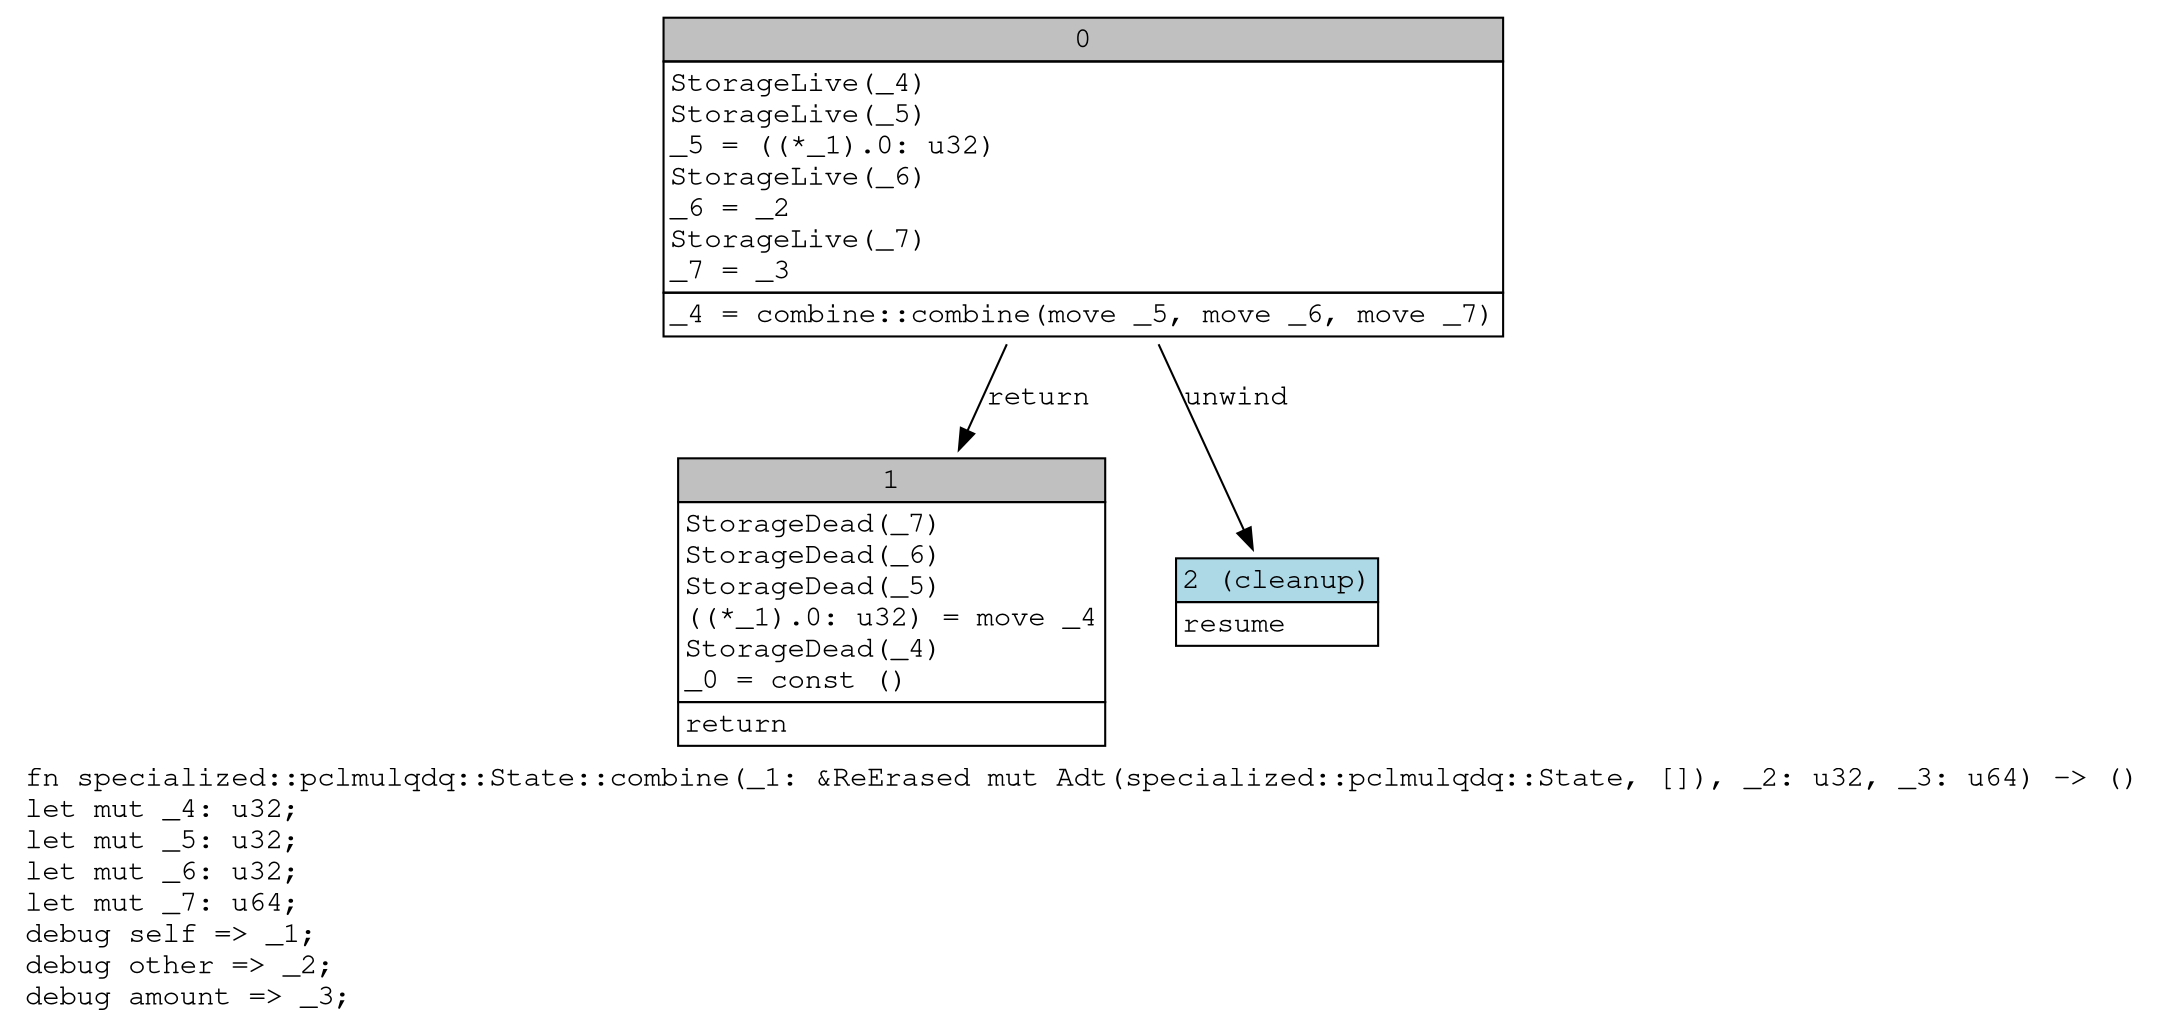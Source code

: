 digraph Mir_0_63 {
    graph [fontname="Courier, monospace"];
    node [fontname="Courier, monospace"];
    edge [fontname="Courier, monospace"];
    label=<fn specialized::pclmulqdq::State::combine(_1: &amp;ReErased mut Adt(specialized::pclmulqdq::State, []), _2: u32, _3: u64) -&gt; ()<br align="left"/>let mut _4: u32;<br align="left"/>let mut _5: u32;<br align="left"/>let mut _6: u32;<br align="left"/>let mut _7: u64;<br align="left"/>debug self =&gt; _1;<br align="left"/>debug other =&gt; _2;<br align="left"/>debug amount =&gt; _3;<br align="left"/>>;
    bb0__0_63 [shape="none", label=<<table border="0" cellborder="1" cellspacing="0"><tr><td bgcolor="gray" align="center" colspan="1">0</td></tr><tr><td align="left" balign="left">StorageLive(_4)<br/>StorageLive(_5)<br/>_5 = ((*_1).0: u32)<br/>StorageLive(_6)<br/>_6 = _2<br/>StorageLive(_7)<br/>_7 = _3<br/></td></tr><tr><td align="left">_4 = combine::combine(move _5, move _6, move _7)</td></tr></table>>];
    bb1__0_63 [shape="none", label=<<table border="0" cellborder="1" cellspacing="0"><tr><td bgcolor="gray" align="center" colspan="1">1</td></tr><tr><td align="left" balign="left">StorageDead(_7)<br/>StorageDead(_6)<br/>StorageDead(_5)<br/>((*_1).0: u32) = move _4<br/>StorageDead(_4)<br/>_0 = const ()<br/></td></tr><tr><td align="left">return</td></tr></table>>];
    bb2__0_63 [shape="none", label=<<table border="0" cellborder="1" cellspacing="0"><tr><td bgcolor="lightblue" align="center" colspan="1">2 (cleanup)</td></tr><tr><td align="left">resume</td></tr></table>>];
    bb0__0_63 -> bb1__0_63 [label="return"];
    bb0__0_63 -> bb2__0_63 [label="unwind"];
}
